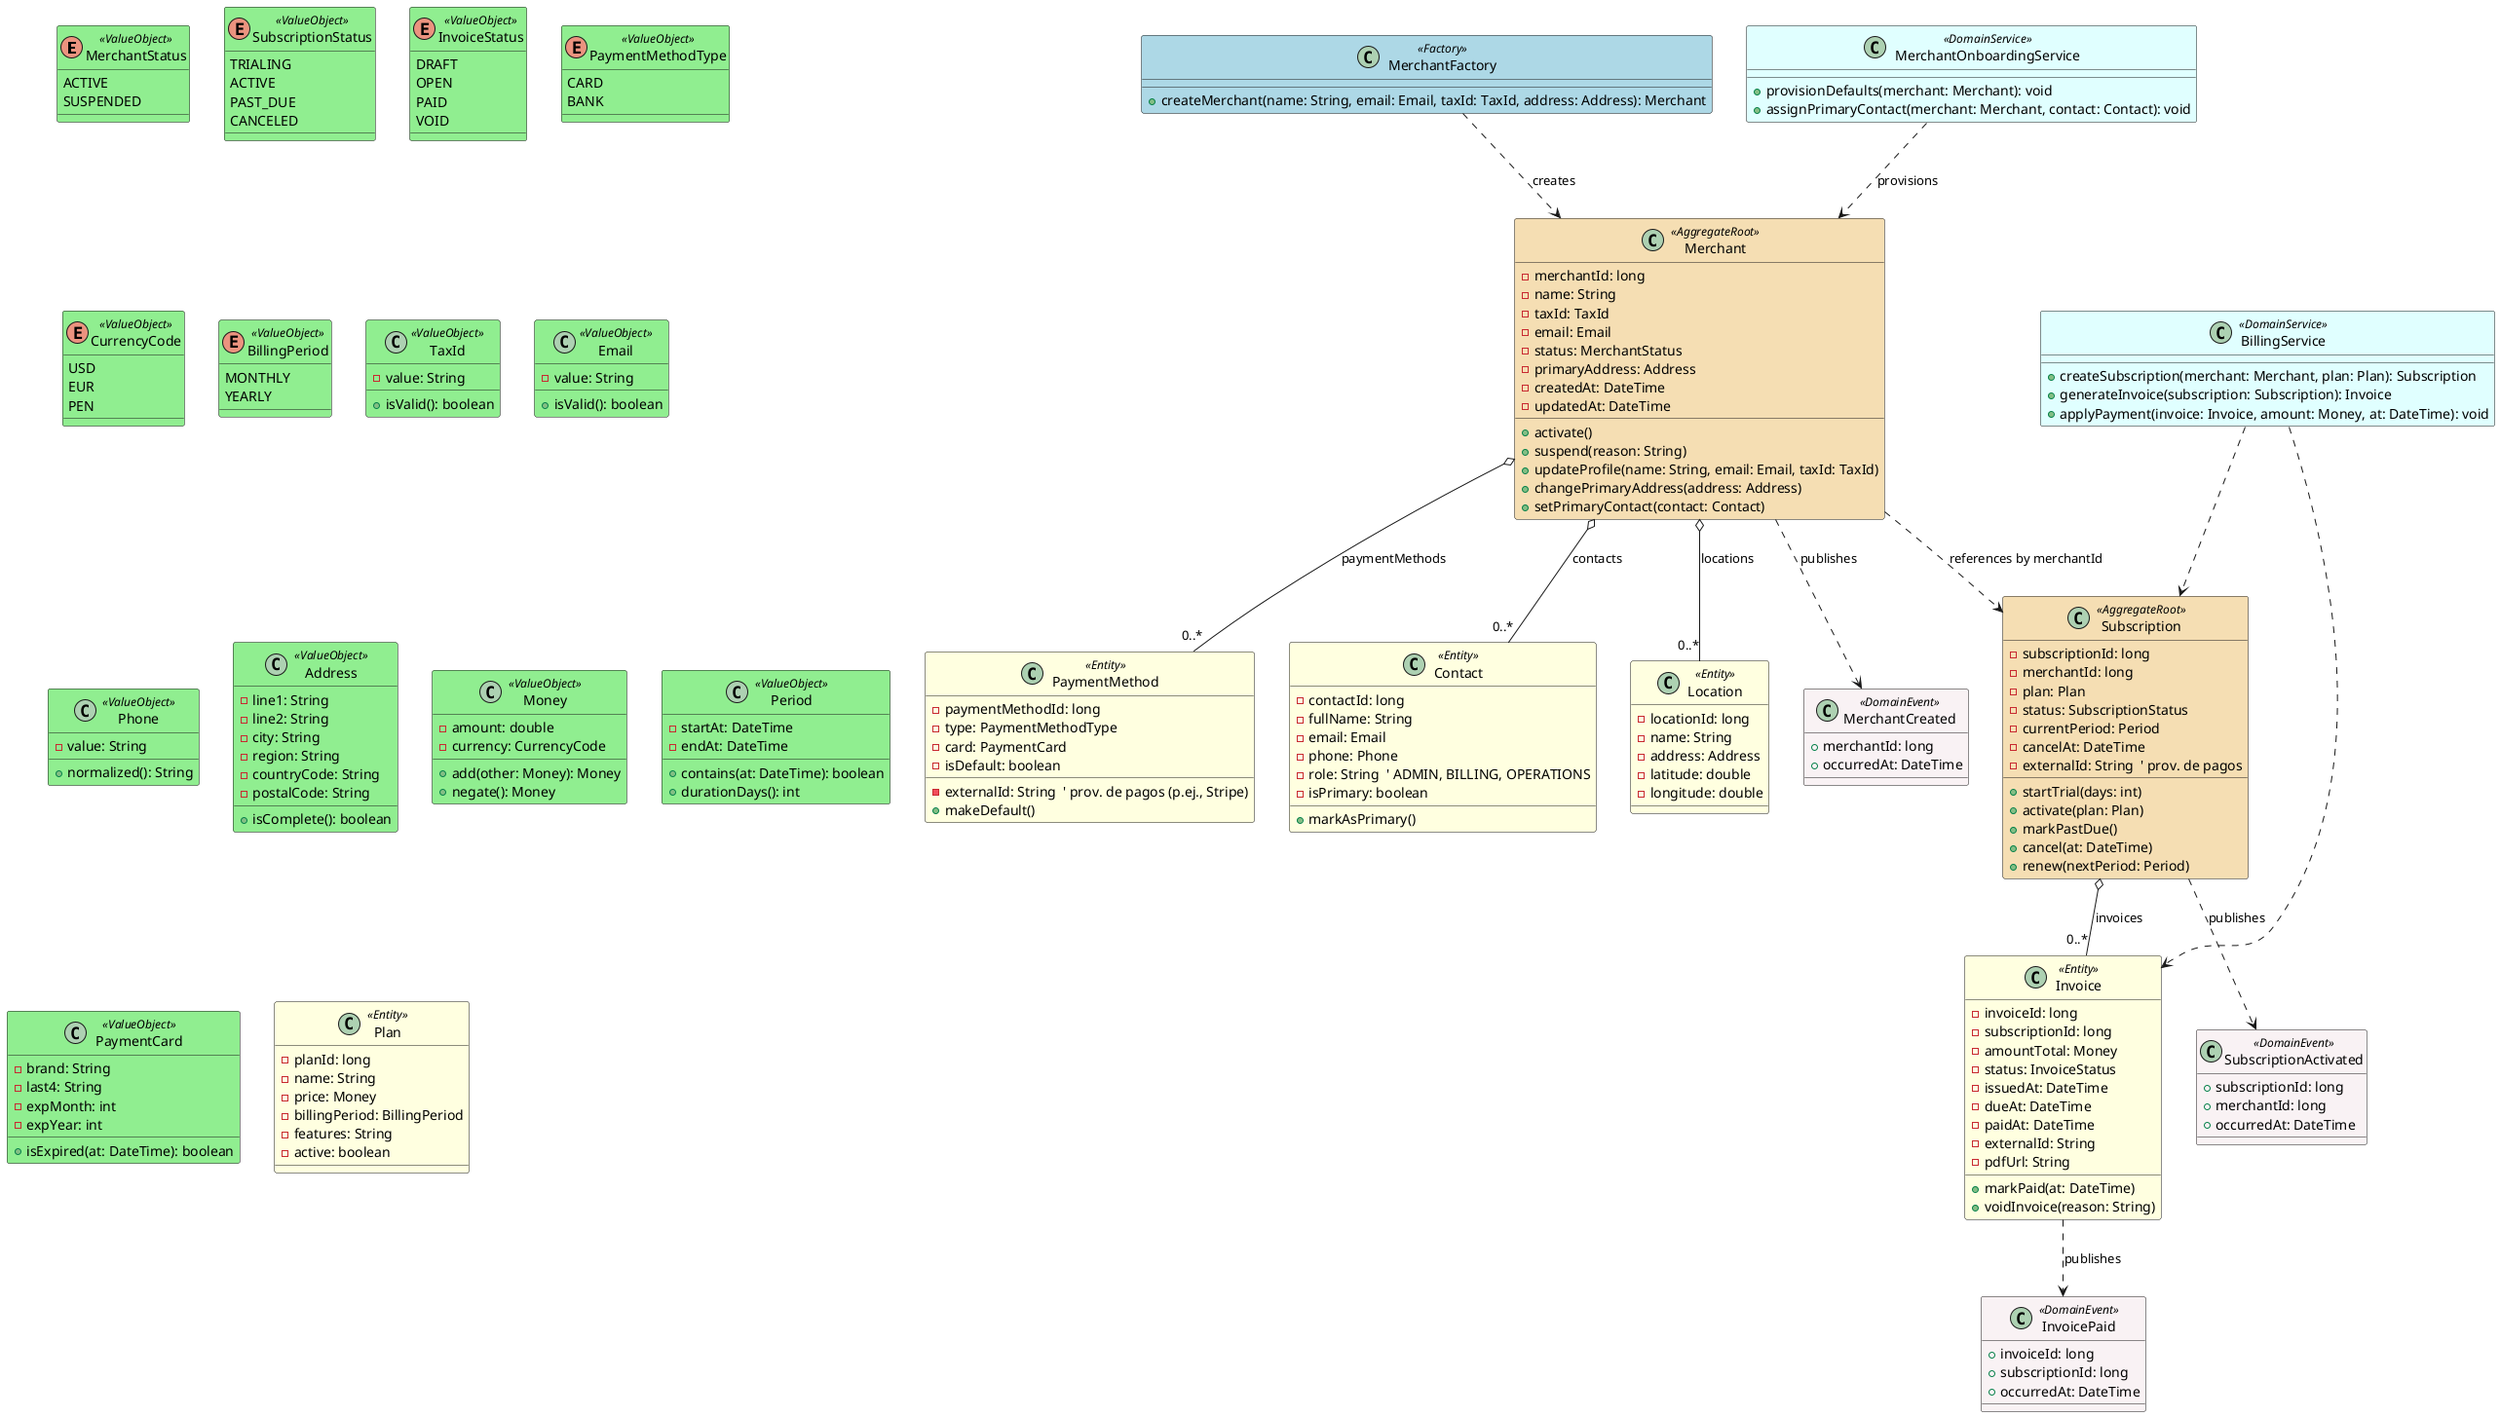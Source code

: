 @startuml Merchant-Domain-Layer-Class-Diagram
' ========================
' Stereotypes colors
' ========================
skinparam class {
    BackgroundColor<<Entity>> LightYellow
    BackgroundColor<<AggregateRoot>> Wheat
    BackgroundColor<<ValueObject>> LightGreen
    BackgroundColor<<Factory>> LightBlue
    BackgroundColor<<DomainService>> LightCyan
    BackgroundColor<<DomainEvent>> #F9F2F4
}

' ========================
' Enums
' ========================
enum MerchantStatus <<ValueObject>> {
  ACTIVE
  SUSPENDED
}

enum SubscriptionStatus <<ValueObject>> {
  TRIALING
  ACTIVE
  PAST_DUE
  CANCELED
}

enum InvoiceStatus <<ValueObject>> {
  DRAFT
  OPEN
  PAID
  VOID
}

enum PaymentMethodType <<ValueObject>> {
  CARD
  BANK
}

enum CurrencyCode <<ValueObject>> {
  USD
  EUR
  PEN
}

enum BillingPeriod <<ValueObject>> {
  MONTHLY
  YEARLY
}

' ========================
' Value Objects
' ========================
class TaxId <<ValueObject>> {
  - value: String
  + isValid(): boolean
}

class Email <<ValueObject>> {
  - value: String
  + isValid(): boolean
}

class Phone <<ValueObject>> {
  - value: String
  + normalized(): String
}

class Address <<ValueObject>> {
  - line1: String
  - line2: String
  - city: String
  - region: String
  - countryCode: String
  - postalCode: String
  + isComplete(): boolean
}

class Money <<ValueObject>> {
  - amount: double
  - currency: CurrencyCode
  + add(other: Money): Money
  + negate(): Money
}

class Period <<ValueObject>> {
  - startAt: DateTime
  - endAt: DateTime
  + contains(at: DateTime): boolean
  + durationDays(): int
}

class PaymentCard <<ValueObject>> {
  - brand: String
  - last4: String
  - expMonth: int
  - expYear: int
  + isExpired(at: DateTime): boolean
}

' ========================
' Entities and Aggregates
' ========================
class Merchant <<AggregateRoot>> {
  - merchantId: long
  - name: String
  - taxId: TaxId
  - email: Email
  - status: MerchantStatus
  - primaryAddress: Address
  - createdAt: DateTime
  - updatedAt: DateTime

  + activate()
  + suspend(reason: String)
  + updateProfile(name: String, email: Email, taxId: TaxId)
  + changePrimaryAddress(address: Address)
  + setPrimaryContact(contact: Contact)
}

class Contact <<Entity>> {
  - contactId: long
  - fullName: String
  - email: Email
  - phone: Phone
  - role: String  ' ADMIN, BILLING, OPERATIONS
  - isPrimary: boolean

  + markAsPrimary()
}

class Location <<Entity>> {
  - locationId: long
  - name: String
  - address: Address
  - latitude: double
  - longitude: double
}

class PaymentMethod <<Entity>> {
  - paymentMethodId: long
  - type: PaymentMethodType
  - card: PaymentCard
  - externalId: String  ' prov. de pagos (p.ej., Stripe)
  - isDefault: boolean

  + makeDefault()
}

class Plan <<Entity>> {
  - planId: long
  - name: String
  - price: Money
  - billingPeriod: BillingPeriod
  - features: String
  - active: boolean
}

class Subscription <<AggregateRoot>> {
  - subscriptionId: long
  - merchantId: long
  - plan: Plan
  - status: SubscriptionStatus
  - currentPeriod: Period
  - cancelAt: DateTime
  - externalId: String  ' prov. de pagos

  + startTrial(days: int)
  + activate(plan: Plan)
  + markPastDue()
  + cancel(at: DateTime)
  + renew(nextPeriod: Period)
}

class Invoice <<Entity>> {
  - invoiceId: long
  - subscriptionId: long
  - amountTotal: Money
  - status: InvoiceStatus
  - issuedAt: DateTime
  - dueAt: DateTime
  - paidAt: DateTime
  - externalId: String
  - pdfUrl: String

  + markPaid(at: DateTime)
  + voidInvoice(reason: String)
}

' ========================
' Factory
' ========================
class MerchantFactory <<Factory>> {
  + createMerchant(name: String, email: Email, taxId: TaxId, address: Address): Merchant
}

' ========================
' Domain Services
' ========================
class MerchantOnboardingService <<DomainService>> {
  + provisionDefaults(merchant: Merchant): void
  + assignPrimaryContact(merchant: Merchant, contact: Contact): void
}

class BillingService <<DomainService>> {
  + createSubscription(merchant: Merchant, plan: Plan): Subscription
  + generateInvoice(subscription: Subscription): Invoice
  + applyPayment(invoice: Invoice, amount: Money, at: DateTime): void
}

' ========================
' Domain Events (opcionales)
' ========================
class MerchantCreated <<DomainEvent>> {
  + merchantId: long
  + occurredAt: DateTime
}

class SubscriptionActivated <<DomainEvent>> {
  + subscriptionId: long
  + merchantId: long
  + occurredAt: DateTime
}

class InvoicePaid <<DomainEvent>> {
  + invoiceId: long
  + subscriptionId: long
  + occurredAt: DateTime
}

' ========================
' Main Relationships
' ========================
Merchant o-- "0..*" Contact : contacts
Merchant o-- "0..*" Location : locations
Merchant o-- "0..*" PaymentMethod : paymentMethods

Subscription o-- "0..*" Invoice : invoices

' (Separación de agregados): Merchant y Subscription son raíces distintas
Merchant ..> Subscription : "references by merchantId"

' Servicios/Factory
MerchantFactory ..> Merchant : creates
MerchantOnboardingService ..> Merchant : provisions
BillingService ..> Subscription
BillingService ..> Invoice

' Eventos publicados
Merchant ..> MerchantCreated : publishes
Subscription ..> SubscriptionActivated : publishes
Invoice ..> InvoicePaid : publishes

@enduml
